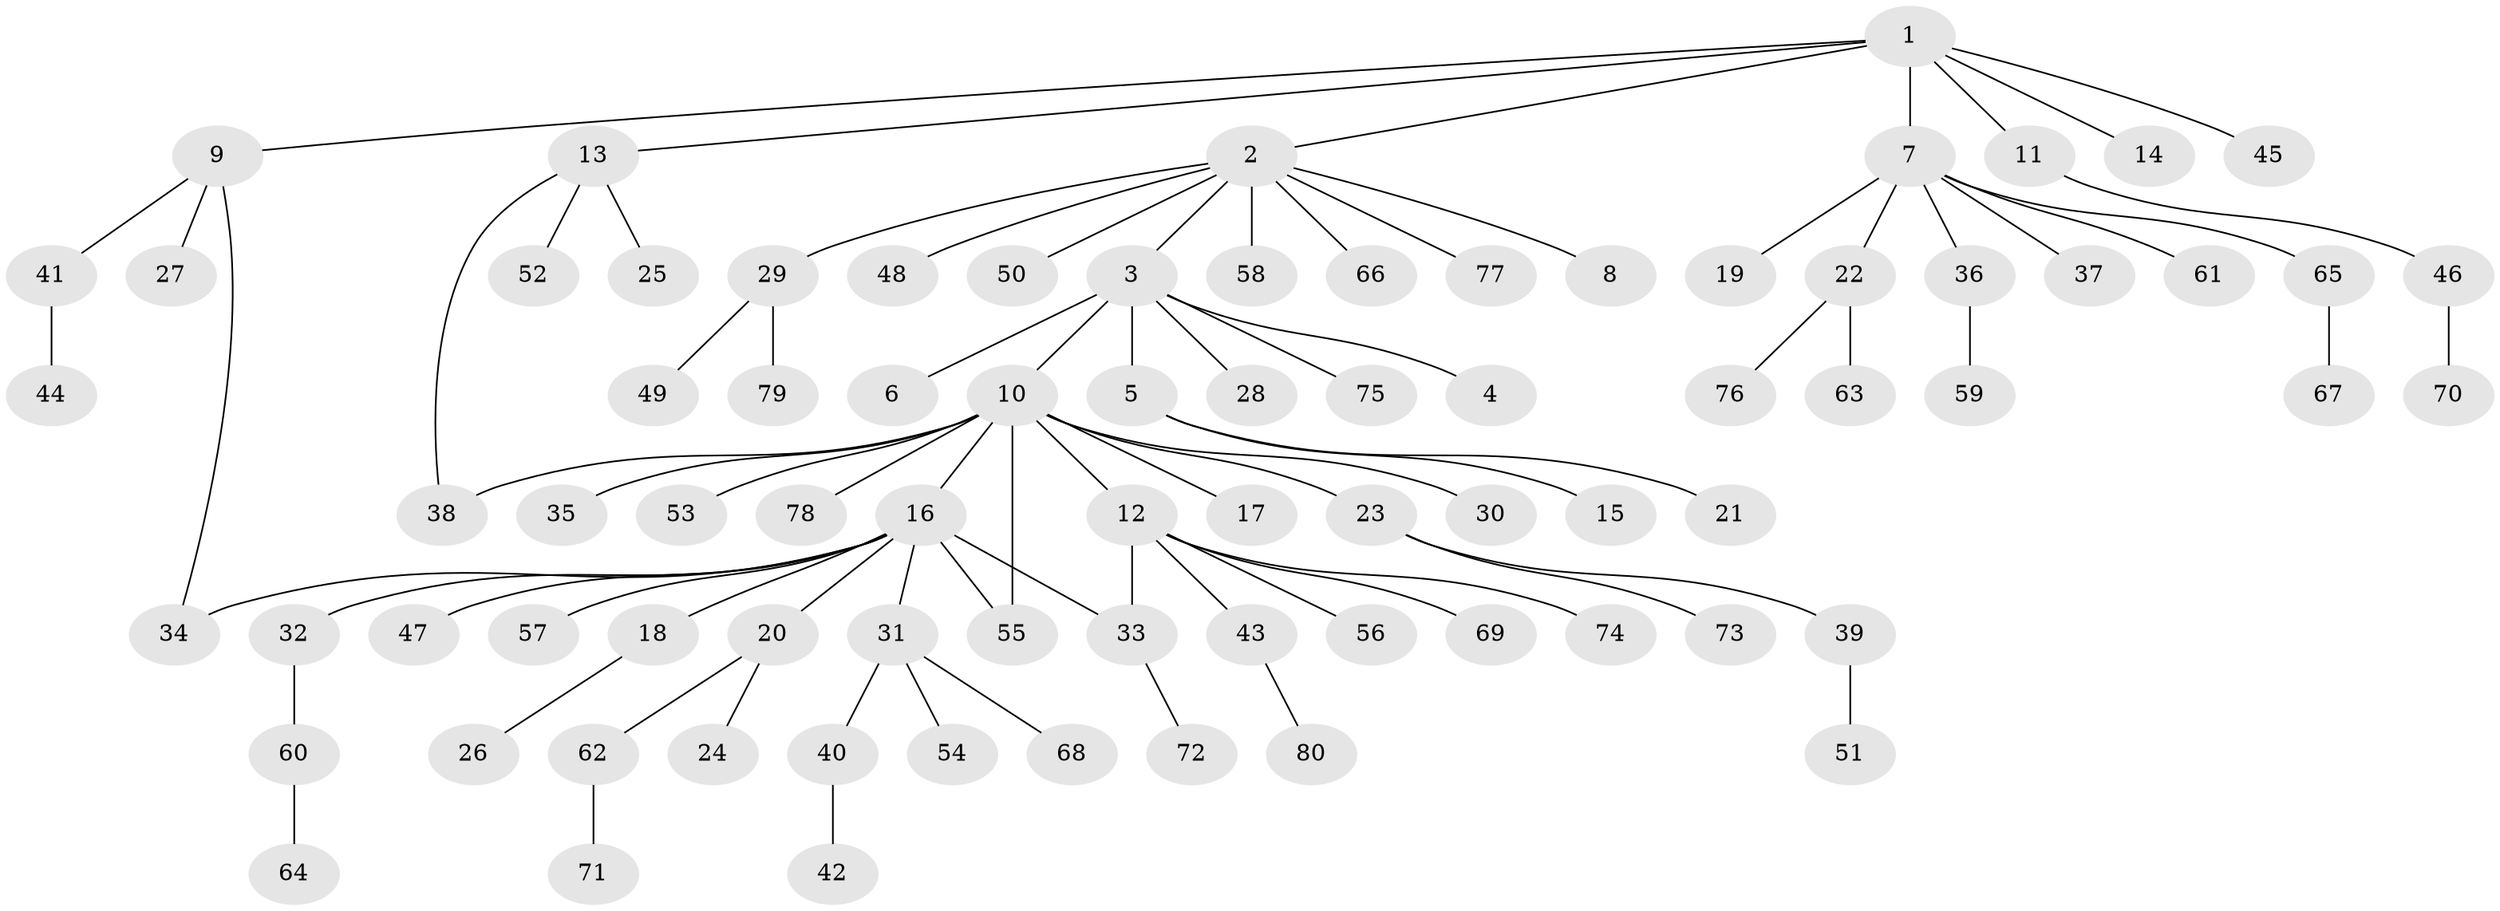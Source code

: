 // Generated by graph-tools (version 1.1) at 2025/26/03/09/25 03:26:07]
// undirected, 80 vertices, 83 edges
graph export_dot {
graph [start="1"]
  node [color=gray90,style=filled];
  1;
  2;
  3;
  4;
  5;
  6;
  7;
  8;
  9;
  10;
  11;
  12;
  13;
  14;
  15;
  16;
  17;
  18;
  19;
  20;
  21;
  22;
  23;
  24;
  25;
  26;
  27;
  28;
  29;
  30;
  31;
  32;
  33;
  34;
  35;
  36;
  37;
  38;
  39;
  40;
  41;
  42;
  43;
  44;
  45;
  46;
  47;
  48;
  49;
  50;
  51;
  52;
  53;
  54;
  55;
  56;
  57;
  58;
  59;
  60;
  61;
  62;
  63;
  64;
  65;
  66;
  67;
  68;
  69;
  70;
  71;
  72;
  73;
  74;
  75;
  76;
  77;
  78;
  79;
  80;
  1 -- 2;
  1 -- 7;
  1 -- 9;
  1 -- 11;
  1 -- 13;
  1 -- 14;
  1 -- 45;
  2 -- 3;
  2 -- 8;
  2 -- 29;
  2 -- 48;
  2 -- 50;
  2 -- 58;
  2 -- 66;
  2 -- 77;
  3 -- 4;
  3 -- 5;
  3 -- 6;
  3 -- 10;
  3 -- 28;
  3 -- 75;
  5 -- 15;
  5 -- 21;
  7 -- 19;
  7 -- 22;
  7 -- 36;
  7 -- 37;
  7 -- 61;
  7 -- 65;
  9 -- 27;
  9 -- 34;
  9 -- 41;
  10 -- 12;
  10 -- 16;
  10 -- 17;
  10 -- 23;
  10 -- 30;
  10 -- 35;
  10 -- 38;
  10 -- 53;
  10 -- 55;
  10 -- 78;
  11 -- 46;
  12 -- 33;
  12 -- 43;
  12 -- 56;
  12 -- 69;
  12 -- 74;
  13 -- 25;
  13 -- 38;
  13 -- 52;
  16 -- 18;
  16 -- 20;
  16 -- 31;
  16 -- 32;
  16 -- 33;
  16 -- 34;
  16 -- 47;
  16 -- 55;
  16 -- 57;
  18 -- 26;
  20 -- 24;
  20 -- 62;
  22 -- 63;
  22 -- 76;
  23 -- 39;
  23 -- 73;
  29 -- 49;
  29 -- 79;
  31 -- 40;
  31 -- 54;
  31 -- 68;
  32 -- 60;
  33 -- 72;
  36 -- 59;
  39 -- 51;
  40 -- 42;
  41 -- 44;
  43 -- 80;
  46 -- 70;
  60 -- 64;
  62 -- 71;
  65 -- 67;
}
